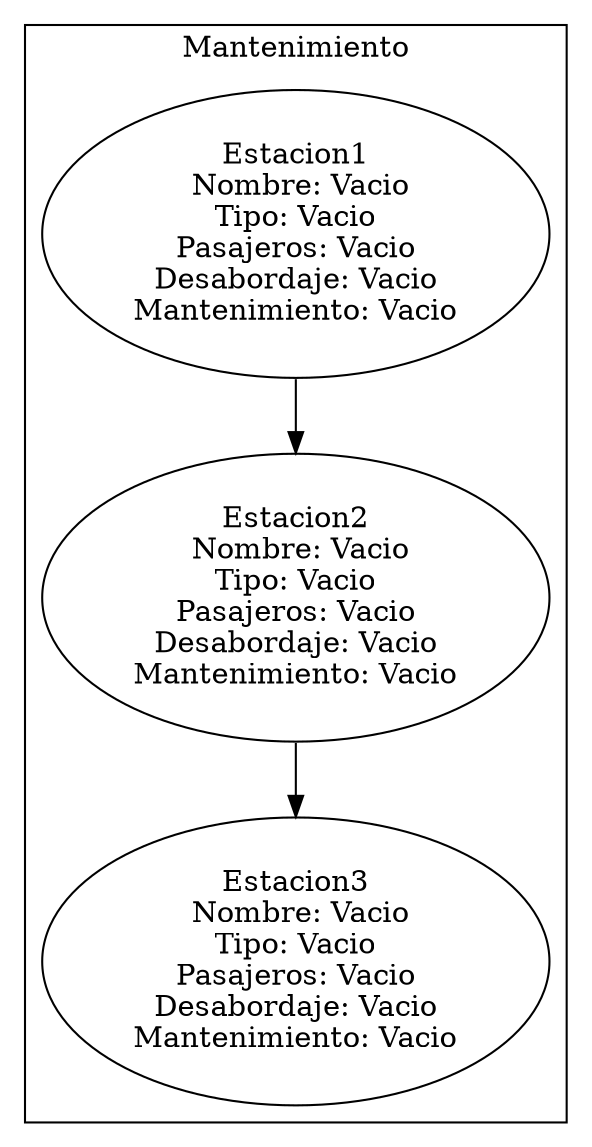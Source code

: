 digraph G {
subgraph cluster_0{
label="Mantenimiento";
nodo229765686[label="Estacion1
 Nombre: Vacio
Tipo: Vacio
Pasajeros: Vacio
Desabordaje: Vacio
Mantenimiento: Vacio"];
nodo229765686->nodo791107908;
nodo791107908[label="Estacion2
 Nombre: Vacio
Tipo: Vacio
Pasajeros: Vacio
Desabordaje: Vacio
Mantenimiento: Vacio"];
nodo791107908->nodo1840771313;
nodo1840771313[label="Estacion3
 Nombre: Vacio
Tipo: Vacio
Pasajeros: Vacio
Desabordaje: Vacio
Mantenimiento: Vacio"];

}subgraph cluster_1{
label="Cola";

}}